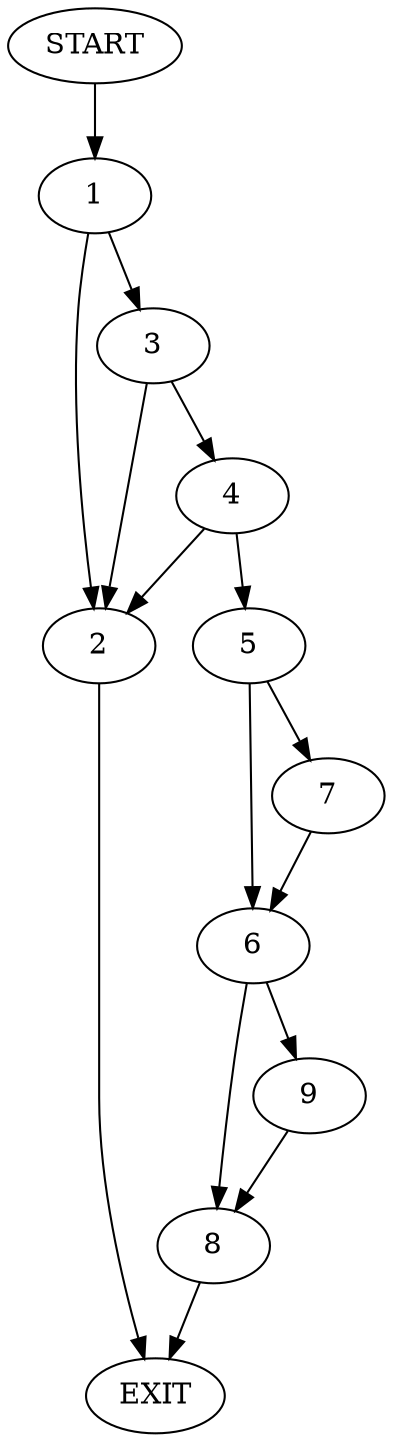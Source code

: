 digraph {
0 [label="START"]
10 [label="EXIT"]
0 -> 1
1 -> 2
1 -> 3
2 -> 10
3 -> 4
3 -> 2
4 -> 5
4 -> 2
5 -> 6
5 -> 7
7 -> 6
6 -> 8
6 -> 9
8 -> 10
9 -> 8
}
